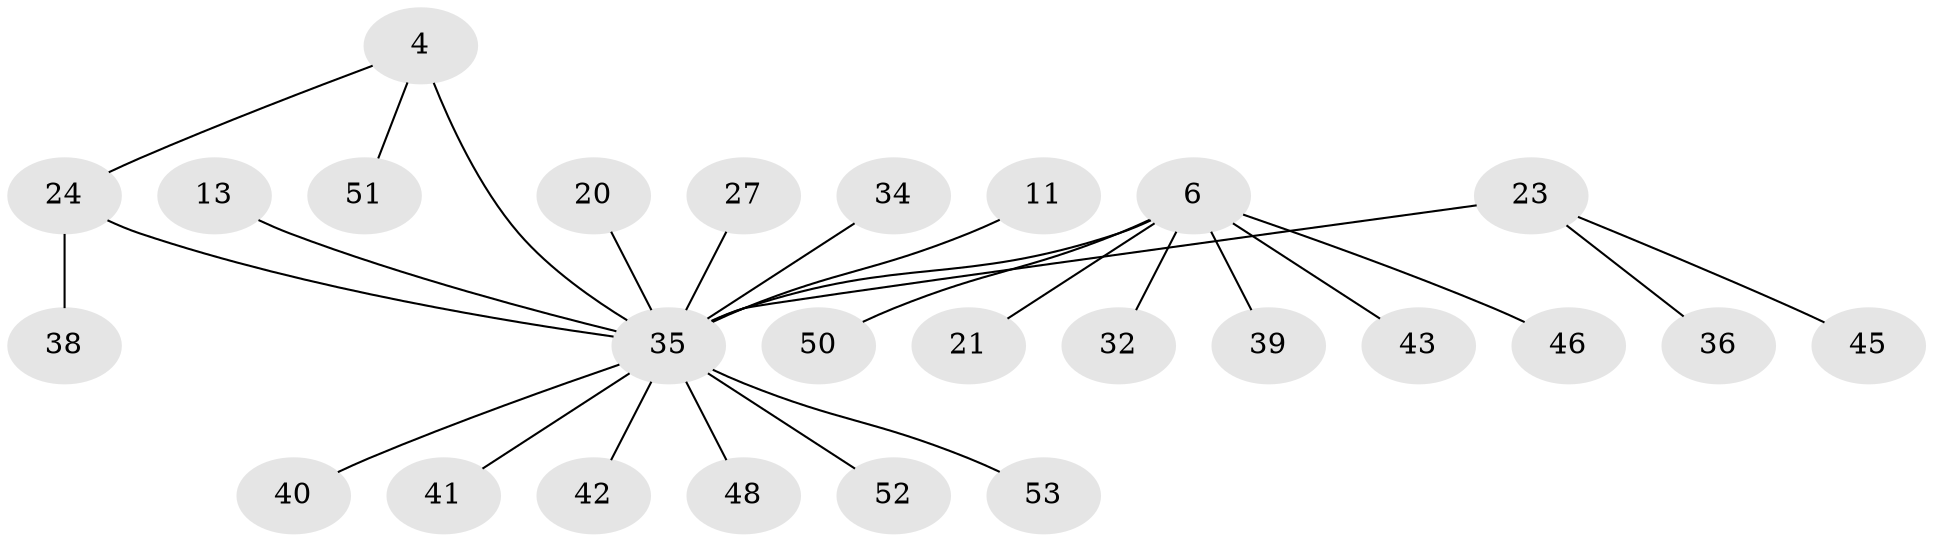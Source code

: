 // original degree distribution, {9: 0.018867924528301886, 3: 0.03773584905660377, 6: 0.018867924528301886, 5: 0.05660377358490566, 4: 0.03773584905660377, 10: 0.018867924528301886, 11: 0.018867924528301886, 7: 0.018867924528301886, 1: 0.6037735849056604, 2: 0.16981132075471697}
// Generated by graph-tools (version 1.1) at 2025/54/03/09/25 04:54:10]
// undirected, 26 vertices, 26 edges
graph export_dot {
graph [start="1"]
  node [color=gray90,style=filled];
  4 [super="+2"];
  6;
  11;
  13;
  20;
  21;
  23;
  24 [super="+12+9"];
  27;
  32 [super="+15"];
  34;
  35 [super="+8+16+18+25+26+28+33+31"];
  36;
  38;
  39;
  40;
  41;
  42;
  43 [super="+29+37"];
  45;
  46;
  48;
  50;
  51 [super="+49"];
  52 [super="+44"];
  53;
  4 -- 35 [weight=3];
  4 -- 51;
  4 -- 24 [weight=2];
  6 -- 21;
  6 -- 39;
  6 -- 46;
  6 -- 50;
  6 -- 32;
  6 -- 35 [weight=4];
  6 -- 43;
  11 -- 35;
  13 -- 35;
  20 -- 35 [weight=2];
  23 -- 36;
  23 -- 45;
  23 -- 35 [weight=2];
  24 -- 35;
  24 -- 38;
  27 -- 35;
  34 -- 35;
  35 -- 40;
  35 -- 53;
  35 -- 41;
  35 -- 42;
  35 -- 48;
  35 -- 52;
}
